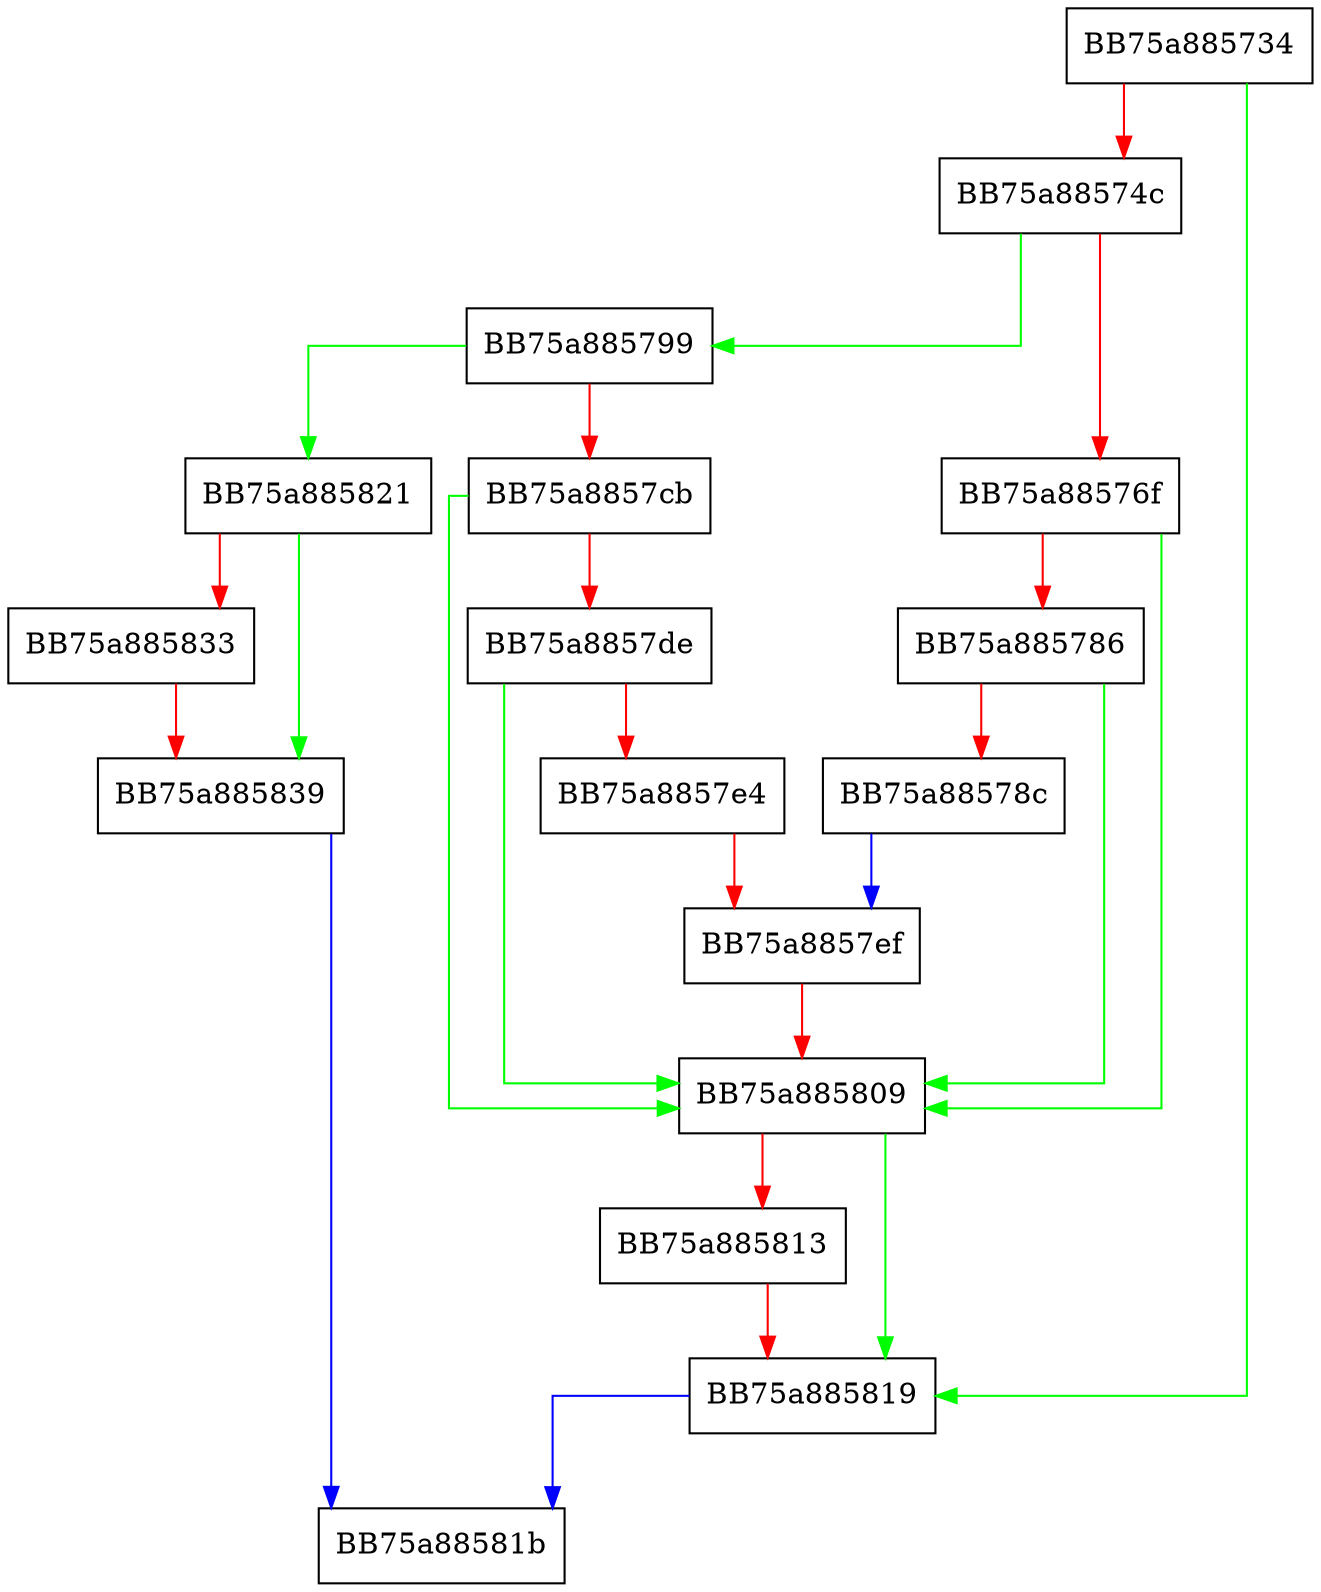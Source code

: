 digraph RunningInsideAppContainer {
  node [shape="box"];
  graph [splines=ortho];
  BB75a885734 -> BB75a885819 [color="green"];
  BB75a885734 -> BB75a88574c [color="red"];
  BB75a88574c -> BB75a885799 [color="green"];
  BB75a88574c -> BB75a88576f [color="red"];
  BB75a88576f -> BB75a885809 [color="green"];
  BB75a88576f -> BB75a885786 [color="red"];
  BB75a885786 -> BB75a885809 [color="green"];
  BB75a885786 -> BB75a88578c [color="red"];
  BB75a88578c -> BB75a8857ef [color="blue"];
  BB75a885799 -> BB75a885821 [color="green"];
  BB75a885799 -> BB75a8857cb [color="red"];
  BB75a8857cb -> BB75a885809 [color="green"];
  BB75a8857cb -> BB75a8857de [color="red"];
  BB75a8857de -> BB75a885809 [color="green"];
  BB75a8857de -> BB75a8857e4 [color="red"];
  BB75a8857e4 -> BB75a8857ef [color="red"];
  BB75a8857ef -> BB75a885809 [color="red"];
  BB75a885809 -> BB75a885819 [color="green"];
  BB75a885809 -> BB75a885813 [color="red"];
  BB75a885813 -> BB75a885819 [color="red"];
  BB75a885819 -> BB75a88581b [color="blue"];
  BB75a885821 -> BB75a885839 [color="green"];
  BB75a885821 -> BB75a885833 [color="red"];
  BB75a885833 -> BB75a885839 [color="red"];
  BB75a885839 -> BB75a88581b [color="blue"];
}